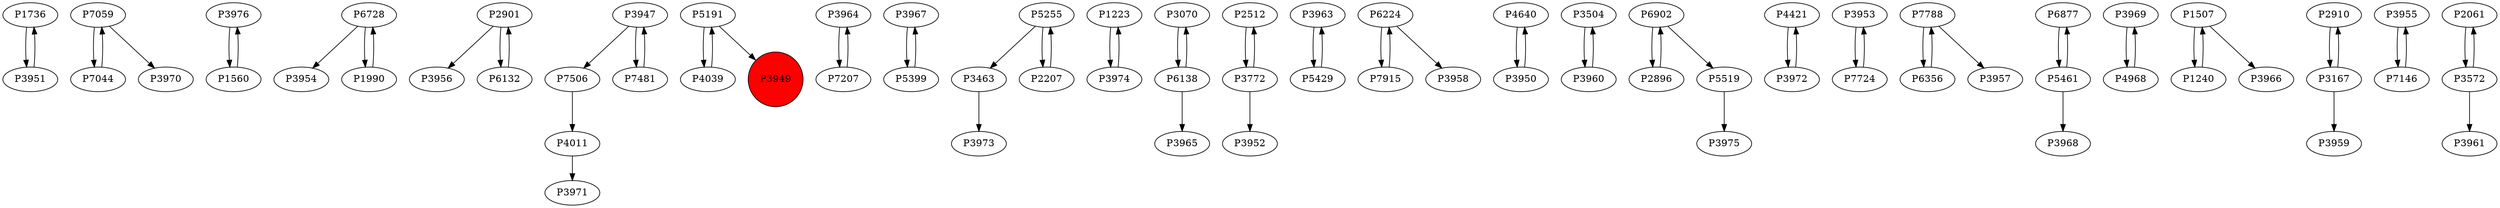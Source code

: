 digraph {
	P1736 -> P3951
	P7059 -> P7044
	P3976 -> P1560
	P6728 -> P3954
	P2901 -> P3956
	P3947 -> P7506
	P5191 -> P4039
	P3964 -> P7207
	P6132 -> P2901
	P3967 -> P5399
	P3463 -> P3973
	P4039 -> P5191
	P1223 -> P3974
	P3070 -> P6138
	P2512 -> P3772
	P3951 -> P1736
	P3963 -> P5429
	P5255 -> P2207
	P6138 -> P3070
	P6224 -> P7915
	P4640 -> P3950
	P3504 -> P3960
	P1990 -> P6728
	P6902 -> P2896
	P6728 -> P1990
	P5429 -> P3963
	P4421 -> P3972
	P3953 -> P7724
	P6138 -> P3965
	P7915 -> P6224
	P3772 -> P2512
	P7788 -> P6356
	P3974 -> P1223
	P3960 -> P3504
	P6902 -> P5519
	P3950 -> P4640
	P6877 -> P5461
	P6356 -> P7788
	P3969 -> P4968
	P1507 -> P1240
	P2910 -> P3167
	P6224 -> P3958
	P7044 -> P7059
	P5519 -> P3975
	P2896 -> P6902
	P3947 -> P7481
	P7207 -> P3964
	P5255 -> P3463
	P7481 -> P3947
	P3772 -> P3952
	P1560 -> P3976
	P7506 -> P4011
	P4968 -> P3969
	P5399 -> P3967
	P7059 -> P3970
	P4011 -> P3971
	P5461 -> P6877
	P3167 -> P2910
	P3955 -> P7146
	P7724 -> P3953
	P2207 -> P5255
	P5461 -> P3968
	P2061 -> P3572
	P3167 -> P3959
	P2901 -> P6132
	P7788 -> P3957
	P1240 -> P1507
	P7146 -> P3955
	P3572 -> P3961
	P1507 -> P3966
	P3572 -> P2061
	P5191 -> P3949
	P3972 -> P4421
	P3949 [shape=circle]
	P3949 [style=filled]
	P3949 [fillcolor=red]
}